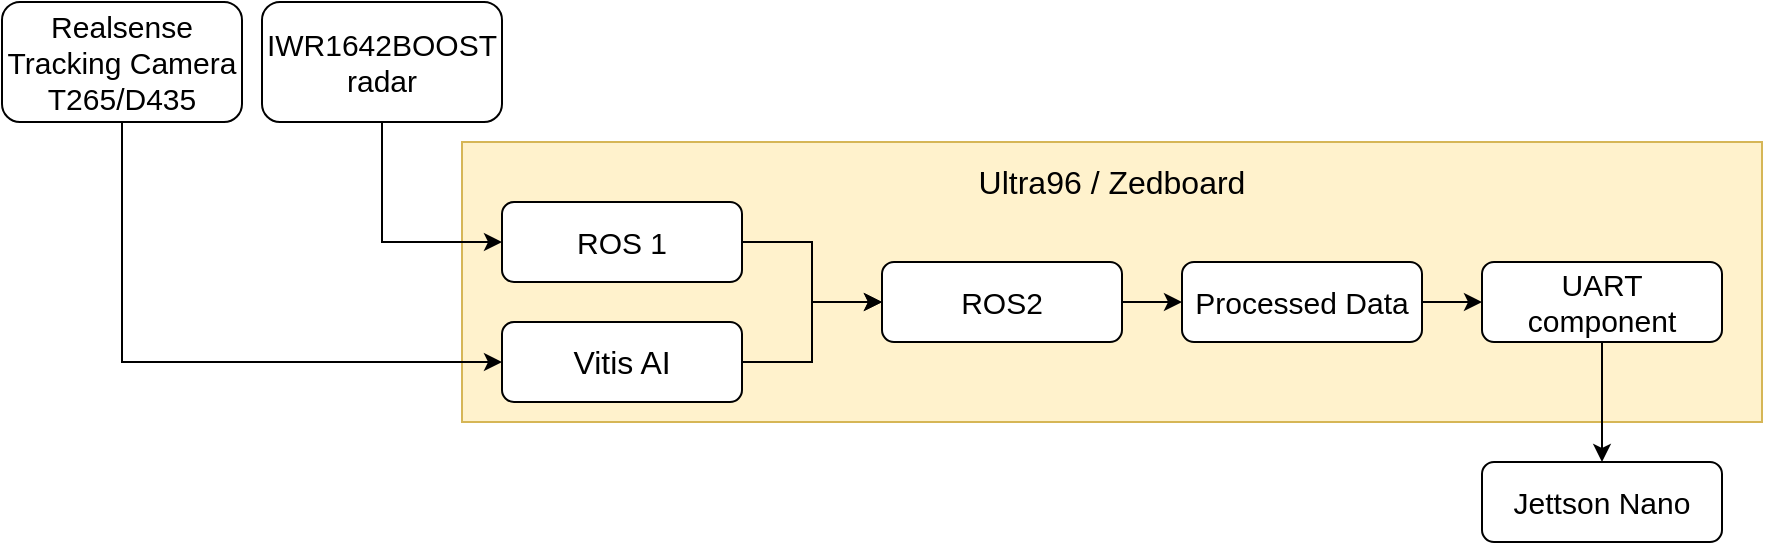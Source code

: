 <mxfile version="12.3.2" type="device" pages="1"><diagram id="C5RBs43oDa-KdzZeNtuy" name="Page-1"><mxGraphModel dx="1086" dy="806" grid="1" gridSize="10" guides="1" tooltips="1" connect="1" arrows="1" fold="1" page="1" pageScale="1" pageWidth="827" pageHeight="1169" math="0" shadow="0"><root><mxCell id="WIyWlLk6GJQsqaUBKTNV-0"/><mxCell id="WIyWlLk6GJQsqaUBKTNV-1" parent="WIyWlLk6GJQsqaUBKTNV-0"/><mxCell id="pSt215RVmbDxbuNnk_90-26" value="" style="rounded=0;whiteSpace=wrap;html=1;fillColor=#fff2cc;strokeColor=#d6b656;" parent="WIyWlLk6GJQsqaUBKTNV-1" vertex="1"><mxGeometry x="250" y="200" width="650" height="140" as="geometry"/></mxCell><mxCell id="pSt215RVmbDxbuNnk_90-33" style="edgeStyle=orthogonalEdgeStyle;rounded=0;orthogonalLoop=1;jettySize=auto;html=1;exitX=0.5;exitY=1;exitDx=0;exitDy=0;entryX=0;entryY=0.5;entryDx=0;entryDy=0;" parent="WIyWlLk6GJQsqaUBKTNV-1" source="WIyWlLk6GJQsqaUBKTNV-3" edge="1"><mxGeometry relative="1" as="geometry"><mxPoint x="270" y="310" as="targetPoint"/><Array as="points"><mxPoint x="80" y="310"/></Array></mxGeometry></mxCell><mxCell id="WIyWlLk6GJQsqaUBKTNV-3" value="&lt;font style=&quot;font-size: 15px&quot;&gt;Realsense Tracking Camera T265/D435&lt;/font&gt;" style="rounded=1;whiteSpace=wrap;html=1;fontSize=12;glass=0;strokeWidth=1;shadow=0;" parent="WIyWlLk6GJQsqaUBKTNV-1" vertex="1"><mxGeometry x="20" y="130" width="120" height="60" as="geometry"/></mxCell><mxCell id="pSt215RVmbDxbuNnk_90-32" style="edgeStyle=orthogonalEdgeStyle;rounded=0;orthogonalLoop=1;jettySize=auto;html=1;exitX=0.5;exitY=1;exitDx=0;exitDy=0;entryX=0;entryY=0.5;entryDx=0;entryDy=0;" parent="WIyWlLk6GJQsqaUBKTNV-1" source="pSt215RVmbDxbuNnk_90-0" target="pSt215RVmbDxbuNnk_90-4" edge="1"><mxGeometry relative="1" as="geometry"/></mxCell><mxCell id="pSt215RVmbDxbuNnk_90-0" value="&lt;font style=&quot;font-size: 15px&quot;&gt;IWR1642BOOST radar&lt;/font&gt;" style="rounded=1;whiteSpace=wrap;html=1;fontSize=12;glass=0;strokeWidth=1;shadow=0;" parent="WIyWlLk6GJQsqaUBKTNV-1" vertex="1"><mxGeometry x="150" y="130" width="120" height="60" as="geometry"/></mxCell><mxCell id="pSt215RVmbDxbuNnk_90-34" style="edgeStyle=orthogonalEdgeStyle;rounded=0;orthogonalLoop=1;jettySize=auto;html=1;exitX=1;exitY=0.5;exitDx=0;exitDy=0;entryX=0;entryY=0.5;entryDx=0;entryDy=0;" parent="WIyWlLk6GJQsqaUBKTNV-1" source="pSt215RVmbDxbuNnk_90-2" target="pSt215RVmbDxbuNnk_90-14" edge="1"><mxGeometry relative="1" as="geometry"/></mxCell><mxCell id="pSt215RVmbDxbuNnk_90-2" value="&lt;font style=&quot;font-size: 15px&quot;&gt;ROS2&lt;/font&gt;" style="rounded=1;whiteSpace=wrap;html=1;fontSize=12;glass=0;strokeWidth=1;shadow=0;" parent="WIyWlLk6GJQsqaUBKTNV-1" vertex="1"><mxGeometry x="460" y="260" width="120" height="40" as="geometry"/></mxCell><mxCell id="pSt215RVmbDxbuNnk_90-18" value="" style="edgeStyle=orthogonalEdgeStyle;rounded=0;orthogonalLoop=1;jettySize=auto;html=1;entryX=0;entryY=0.5;entryDx=0;entryDy=0;" parent="WIyWlLk6GJQsqaUBKTNV-1" source="pSt215RVmbDxbuNnk_90-4" target="pSt215RVmbDxbuNnk_90-2" edge="1"><mxGeometry relative="1" as="geometry"><mxPoint x="414" y="250" as="targetPoint"/></mxGeometry></mxCell><mxCell id="pSt215RVmbDxbuNnk_90-4" value="&lt;font style=&quot;font-size: 15px&quot;&gt;ROS 1&lt;/font&gt;" style="rounded=1;whiteSpace=wrap;html=1;fontSize=12;glass=0;strokeWidth=1;shadow=0;" parent="WIyWlLk6GJQsqaUBKTNV-1" vertex="1"><mxGeometry x="270" y="230" width="120" height="40" as="geometry"/></mxCell><mxCell id="pSt215RVmbDxbuNnk_90-23" value="" style="edgeStyle=orthogonalEdgeStyle;rounded=0;orthogonalLoop=1;jettySize=auto;html=1;" parent="WIyWlLk6GJQsqaUBKTNV-1" source="pSt215RVmbDxbuNnk_90-11" target="pSt215RVmbDxbuNnk_90-22" edge="1"><mxGeometry relative="1" as="geometry"/></mxCell><mxCell id="pSt215RVmbDxbuNnk_90-11" value="&lt;font style=&quot;font-size: 15px&quot;&gt;UART component&lt;/font&gt;" style="rounded=1;whiteSpace=wrap;html=1;fontSize=12;glass=0;strokeWidth=1;shadow=0;" parent="WIyWlLk6GJQsqaUBKTNV-1" vertex="1"><mxGeometry x="760" y="260" width="120" height="40" as="geometry"/></mxCell><mxCell id="pSt215RVmbDxbuNnk_90-22" value="&lt;font style=&quot;font-size: 15px&quot;&gt;Jettson Nano&lt;/font&gt;" style="rounded=1;whiteSpace=wrap;html=1;fontSize=12;glass=0;strokeWidth=1;shadow=0;" parent="WIyWlLk6GJQsqaUBKTNV-1" vertex="1"><mxGeometry x="760" y="360" width="120" height="40" as="geometry"/></mxCell><mxCell id="pSt215RVmbDxbuNnk_90-16" value="" style="edgeStyle=orthogonalEdgeStyle;rounded=0;orthogonalLoop=1;jettySize=auto;html=1;" parent="WIyWlLk6GJQsqaUBKTNV-1" source="pSt215RVmbDxbuNnk_90-14" target="pSt215RVmbDxbuNnk_90-11" edge="1"><mxGeometry relative="1" as="geometry"/></mxCell><mxCell id="pSt215RVmbDxbuNnk_90-14" value="&lt;font style=&quot;font-size: 15px&quot;&gt;Processed Data&lt;/font&gt;" style="rounded=1;whiteSpace=wrap;html=1;fontSize=12;glass=0;strokeWidth=1;shadow=0;" parent="WIyWlLk6GJQsqaUBKTNV-1" vertex="1"><mxGeometry x="610" y="260" width="120" height="40" as="geometry"/></mxCell><mxCell id="pSt215RVmbDxbuNnk_90-29" value="" style="edgeStyle=orthogonalEdgeStyle;rounded=0;orthogonalLoop=1;jettySize=auto;html=1;" parent="WIyWlLk6GJQsqaUBKTNV-1" target="pSt215RVmbDxbuNnk_90-2" edge="1"><mxGeometry relative="1" as="geometry"><mxPoint x="390" y="310" as="sourcePoint"/><Array as="points"><mxPoint x="425" y="310"/><mxPoint x="425" y="280"/></Array></mxGeometry></mxCell><mxCell id="pSt215RVmbDxbuNnk_90-35" value="&lt;font style=&quot;font-size: 16px&quot;&gt;Ultra96 / Zedboard&lt;/font&gt;" style="text;html=1;strokeColor=none;fillColor=none;align=center;verticalAlign=middle;whiteSpace=wrap;rounded=0;" parent="WIyWlLk6GJQsqaUBKTNV-1" vertex="1"><mxGeometry x="500" y="210" width="150" height="20" as="geometry"/></mxCell><mxCell id="qaPdtVALi4kZrdADlnBm-0" value="&lt;font style=&quot;font-size: 16px&quot;&gt;Vitis AI&lt;/font&gt;" style="rounded=1;whiteSpace=wrap;html=1;fontSize=12;glass=0;strokeWidth=1;shadow=0;" vertex="1" parent="WIyWlLk6GJQsqaUBKTNV-1"><mxGeometry x="270" y="290" width="120" height="40" as="geometry"/></mxCell></root></mxGraphModel></diagram></mxfile>